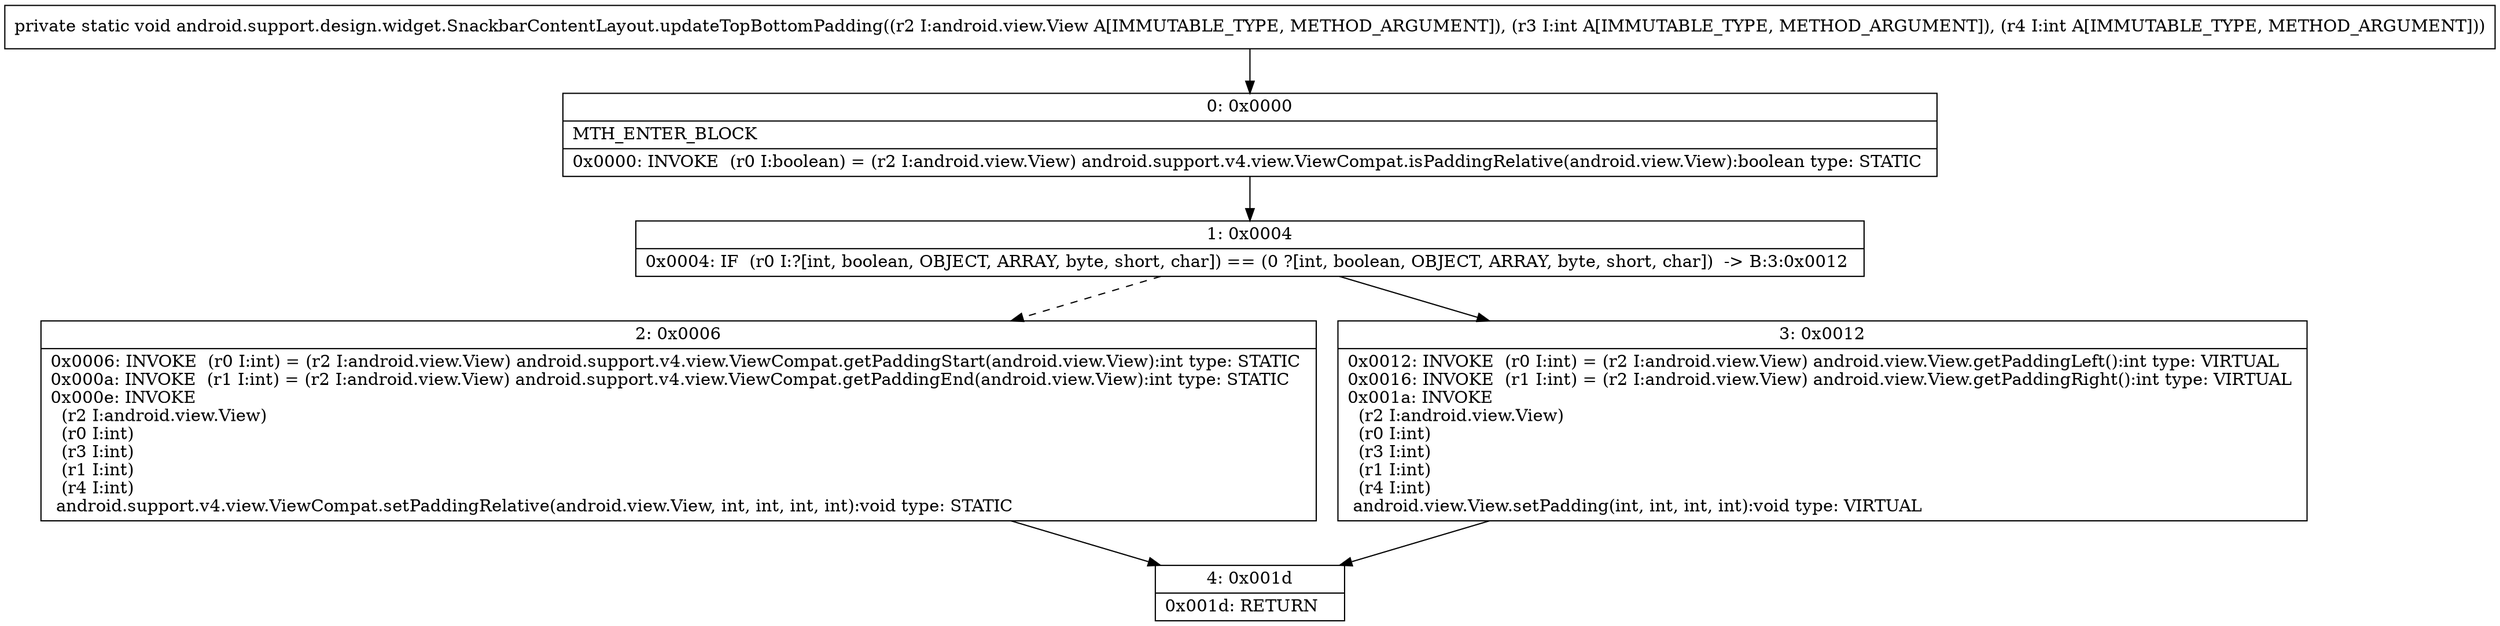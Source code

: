 digraph "CFG forandroid.support.design.widget.SnackbarContentLayout.updateTopBottomPadding(Landroid\/view\/View;II)V" {
Node_0 [shape=record,label="{0\:\ 0x0000|MTH_ENTER_BLOCK\l|0x0000: INVOKE  (r0 I:boolean) = (r2 I:android.view.View) android.support.v4.view.ViewCompat.isPaddingRelative(android.view.View):boolean type: STATIC \l}"];
Node_1 [shape=record,label="{1\:\ 0x0004|0x0004: IF  (r0 I:?[int, boolean, OBJECT, ARRAY, byte, short, char]) == (0 ?[int, boolean, OBJECT, ARRAY, byte, short, char])  \-\> B:3:0x0012 \l}"];
Node_2 [shape=record,label="{2\:\ 0x0006|0x0006: INVOKE  (r0 I:int) = (r2 I:android.view.View) android.support.v4.view.ViewCompat.getPaddingStart(android.view.View):int type: STATIC \l0x000a: INVOKE  (r1 I:int) = (r2 I:android.view.View) android.support.v4.view.ViewCompat.getPaddingEnd(android.view.View):int type: STATIC \l0x000e: INVOKE  \l  (r2 I:android.view.View)\l  (r0 I:int)\l  (r3 I:int)\l  (r1 I:int)\l  (r4 I:int)\l android.support.v4.view.ViewCompat.setPaddingRelative(android.view.View, int, int, int, int):void type: STATIC \l}"];
Node_3 [shape=record,label="{3\:\ 0x0012|0x0012: INVOKE  (r0 I:int) = (r2 I:android.view.View) android.view.View.getPaddingLeft():int type: VIRTUAL \l0x0016: INVOKE  (r1 I:int) = (r2 I:android.view.View) android.view.View.getPaddingRight():int type: VIRTUAL \l0x001a: INVOKE  \l  (r2 I:android.view.View)\l  (r0 I:int)\l  (r3 I:int)\l  (r1 I:int)\l  (r4 I:int)\l android.view.View.setPadding(int, int, int, int):void type: VIRTUAL \l}"];
Node_4 [shape=record,label="{4\:\ 0x001d|0x001d: RETURN   \l}"];
MethodNode[shape=record,label="{private static void android.support.design.widget.SnackbarContentLayout.updateTopBottomPadding((r2 I:android.view.View A[IMMUTABLE_TYPE, METHOD_ARGUMENT]), (r3 I:int A[IMMUTABLE_TYPE, METHOD_ARGUMENT]), (r4 I:int A[IMMUTABLE_TYPE, METHOD_ARGUMENT])) }"];
MethodNode -> Node_0;
Node_0 -> Node_1;
Node_1 -> Node_2[style=dashed];
Node_1 -> Node_3;
Node_2 -> Node_4;
Node_3 -> Node_4;
}

